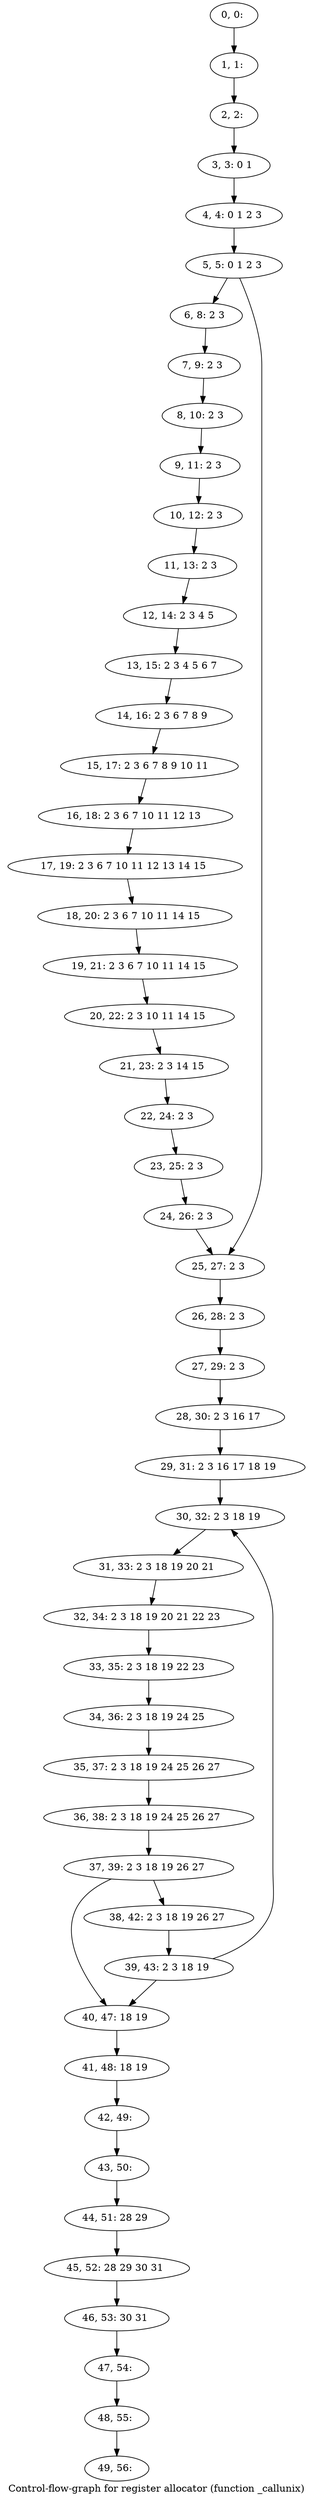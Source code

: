 digraph G {
graph [label="Control-flow-graph for register allocator (function _callunix)"]
0[label="0, 0: "];
1[label="1, 1: "];
2[label="2, 2: "];
3[label="3, 3: 0 1 "];
4[label="4, 4: 0 1 2 3 "];
5[label="5, 5: 0 1 2 3 "];
6[label="6, 8: 2 3 "];
7[label="7, 9: 2 3 "];
8[label="8, 10: 2 3 "];
9[label="9, 11: 2 3 "];
10[label="10, 12: 2 3 "];
11[label="11, 13: 2 3 "];
12[label="12, 14: 2 3 4 5 "];
13[label="13, 15: 2 3 4 5 6 7 "];
14[label="14, 16: 2 3 6 7 8 9 "];
15[label="15, 17: 2 3 6 7 8 9 10 11 "];
16[label="16, 18: 2 3 6 7 10 11 12 13 "];
17[label="17, 19: 2 3 6 7 10 11 12 13 14 15 "];
18[label="18, 20: 2 3 6 7 10 11 14 15 "];
19[label="19, 21: 2 3 6 7 10 11 14 15 "];
20[label="20, 22: 2 3 10 11 14 15 "];
21[label="21, 23: 2 3 14 15 "];
22[label="22, 24: 2 3 "];
23[label="23, 25: 2 3 "];
24[label="24, 26: 2 3 "];
25[label="25, 27: 2 3 "];
26[label="26, 28: 2 3 "];
27[label="27, 29: 2 3 "];
28[label="28, 30: 2 3 16 17 "];
29[label="29, 31: 2 3 16 17 18 19 "];
30[label="30, 32: 2 3 18 19 "];
31[label="31, 33: 2 3 18 19 20 21 "];
32[label="32, 34: 2 3 18 19 20 21 22 23 "];
33[label="33, 35: 2 3 18 19 22 23 "];
34[label="34, 36: 2 3 18 19 24 25 "];
35[label="35, 37: 2 3 18 19 24 25 26 27 "];
36[label="36, 38: 2 3 18 19 24 25 26 27 "];
37[label="37, 39: 2 3 18 19 26 27 "];
38[label="38, 42: 2 3 18 19 26 27 "];
39[label="39, 43: 2 3 18 19 "];
40[label="40, 47: 18 19 "];
41[label="41, 48: 18 19 "];
42[label="42, 49: "];
43[label="43, 50: "];
44[label="44, 51: 28 29 "];
45[label="45, 52: 28 29 30 31 "];
46[label="46, 53: 30 31 "];
47[label="47, 54: "];
48[label="48, 55: "];
49[label="49, 56: "];
0->1 ;
1->2 ;
2->3 ;
3->4 ;
4->5 ;
5->6 ;
5->25 ;
6->7 ;
7->8 ;
8->9 ;
9->10 ;
10->11 ;
11->12 ;
12->13 ;
13->14 ;
14->15 ;
15->16 ;
16->17 ;
17->18 ;
18->19 ;
19->20 ;
20->21 ;
21->22 ;
22->23 ;
23->24 ;
24->25 ;
25->26 ;
26->27 ;
27->28 ;
28->29 ;
29->30 ;
30->31 ;
31->32 ;
32->33 ;
33->34 ;
34->35 ;
35->36 ;
36->37 ;
37->38 ;
37->40 ;
38->39 ;
39->40 ;
39->30 ;
40->41 ;
41->42 ;
42->43 ;
43->44 ;
44->45 ;
45->46 ;
46->47 ;
47->48 ;
48->49 ;
}
